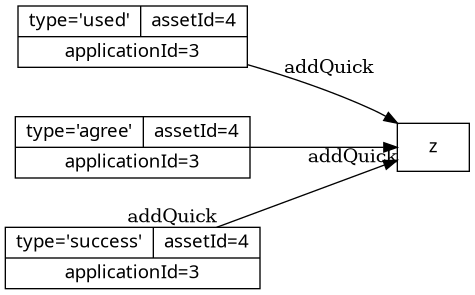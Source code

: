 @startdot

digraph foo {
    rankdir=LR;
    nodesep=.5;
    node[shape=record,fontname="Microsoft Yahei"];
    a->z[label="addQuick"];
    b->z[headlabel="addQuick"];
    c->z[taillabel="addQuick"];

    a[label="{<f0> type='used' |<f1> assetId=4} | <f2> applicationId=3"]
    b[label="{<f0> type='agree' |<f1> assetId=4} | <f2> applicationId=3"]
    c[label="{<f0> type='success' |<f1> assetId=4} | <f2> applicationId=3"]
 }

@enddot